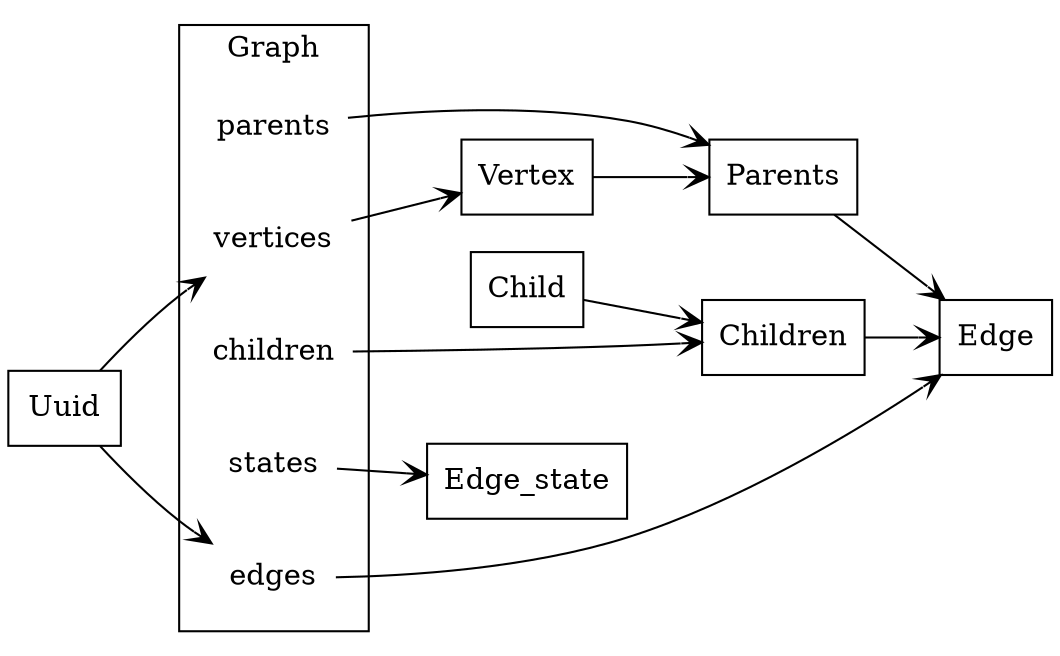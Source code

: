 digraph G {
  rankdir=LR
  compound=true
  splines=true
  concentrate=true

  node [shape=box]

  Verte [label="Vertex"]
  Edg [label="Edge"]
  Uuid

  edge [arrowhead="vee"]

  subgraph cluster_graph {
    label="Graph"

    node [shape=none]

    vertices; edges; states; parents; children
  }

  Uuid -> vertices
  Uuid -> edges

  vertices -> Verte
  edges -> Edg
  states -> Edge_state
  parents -> Parents
  children -> Children

  Verte -> Parents -> Edg
  Child -> Children -> Edg

}
